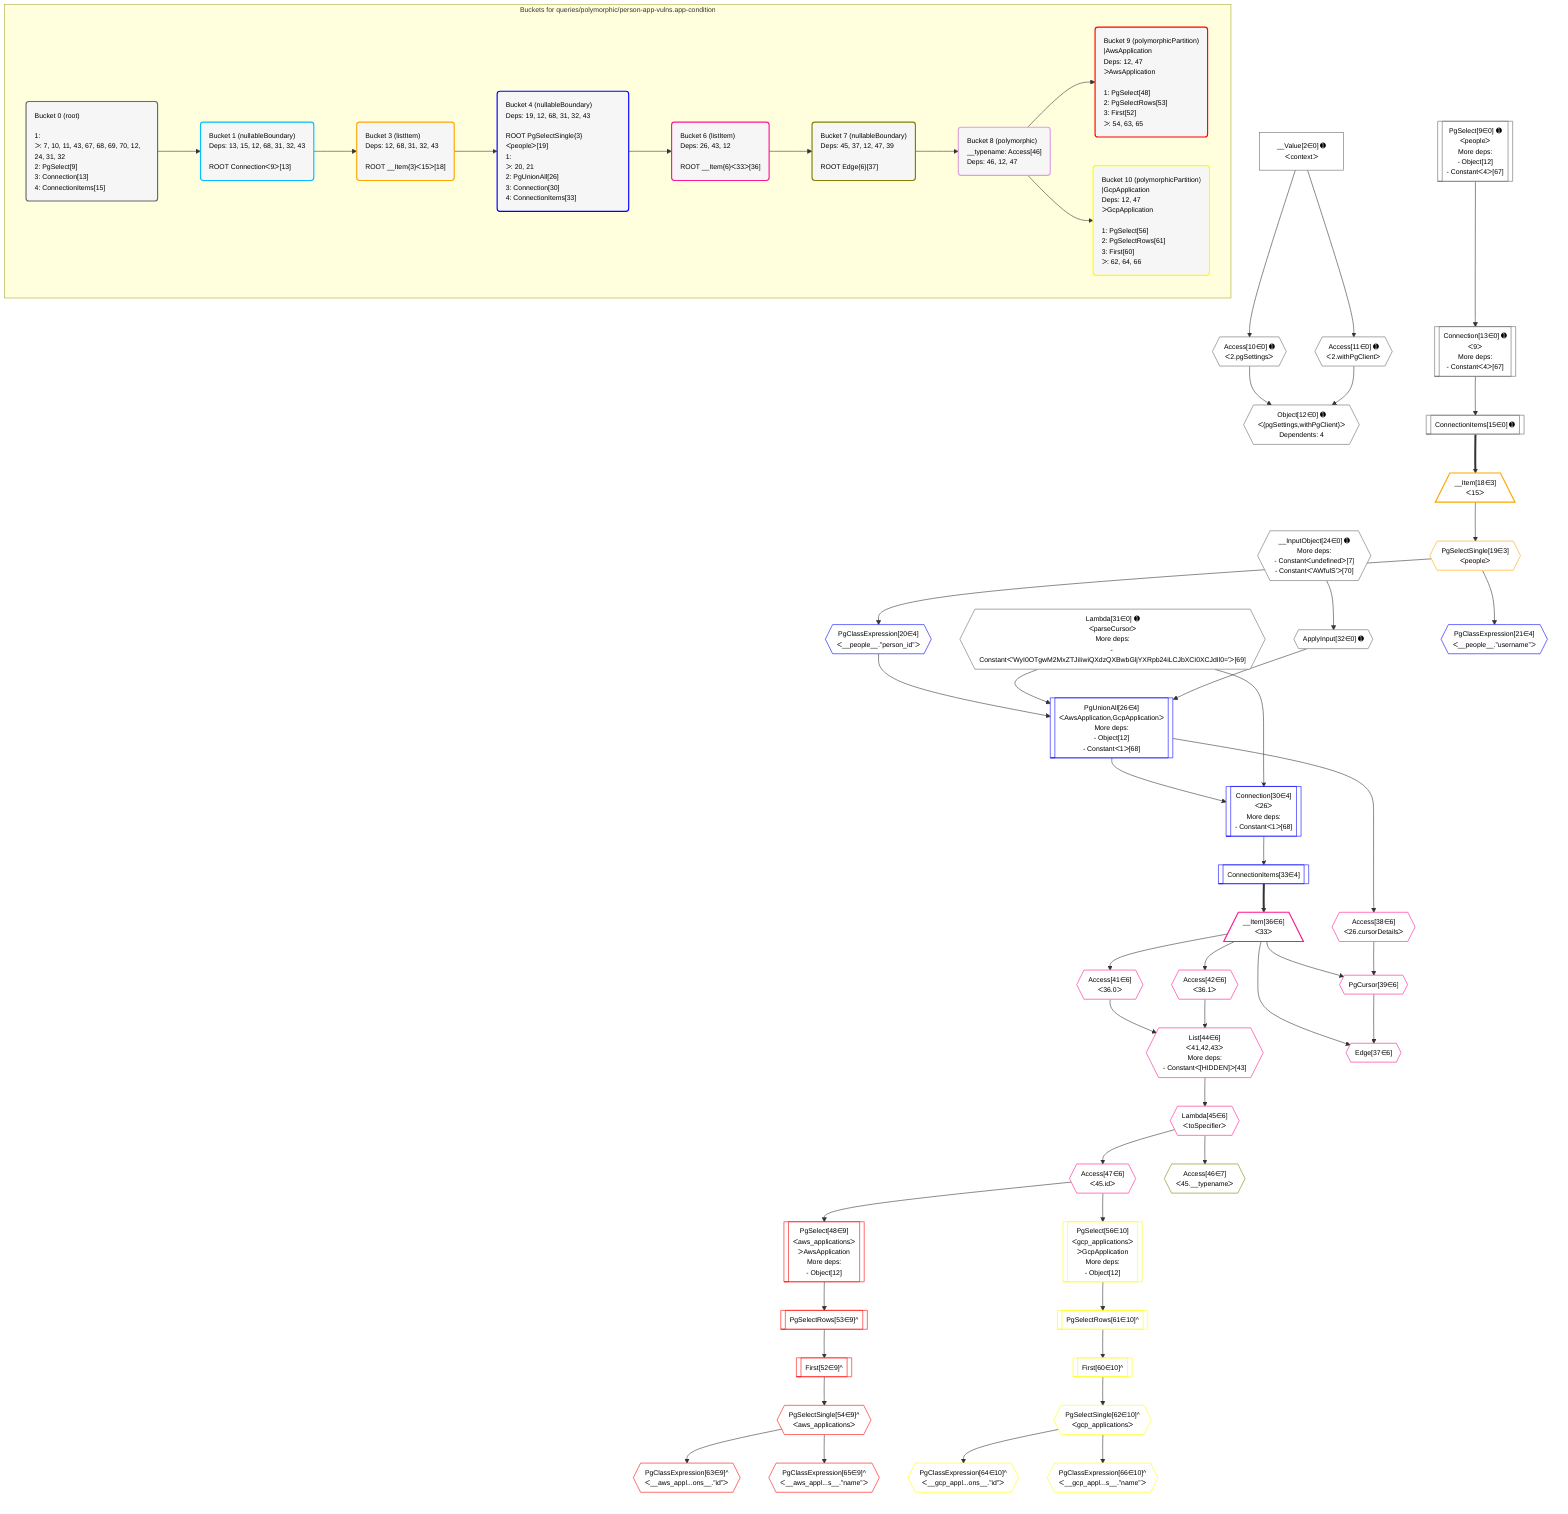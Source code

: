 %%{init: {'themeVariables': { 'fontSize': '12px'}}}%%
graph TD
    classDef path fill:#eee,stroke:#000,color:#000
    classDef plan fill:#fff,stroke-width:1px,color:#000
    classDef itemplan fill:#fff,stroke-width:2px,color:#000
    classDef unbatchedplan fill:#dff,stroke-width:1px,color:#000
    classDef sideeffectplan fill:#fcc,stroke-width:2px,color:#000
    classDef bucket fill:#f6f6f6,color:#000,stroke-width:2px,text-align:left

    subgraph "Buckets for queries/polymorphic/person-app-vulns.app-condition"
    Bucket0("Bucket 0 (root)<br /><br />1: <br />ᐳ: 7, 10, 11, 43, 67, 68, 69, 70, 12, 24, 31, 32<br />2: PgSelect[9]<br />3: Connection[13]<br />4: ConnectionItems[15]"):::bucket
    Bucket1("Bucket 1 (nullableBoundary)<br />Deps: 13, 15, 12, 68, 31, 32, 43<br /><br />ROOT Connectionᐸ9ᐳ[13]"):::bucket
    Bucket3("Bucket 3 (listItem)<br />Deps: 12, 68, 31, 32, 43<br /><br />ROOT __Item{3}ᐸ15ᐳ[18]"):::bucket
    Bucket4("Bucket 4 (nullableBoundary)<br />Deps: 19, 12, 68, 31, 32, 43<br /><br />ROOT PgSelectSingle{3}ᐸpeopleᐳ[19]<br />1: <br />ᐳ: 20, 21<br />2: PgUnionAll[26]<br />3: Connection[30]<br />4: ConnectionItems[33]"):::bucket
    Bucket6("Bucket 6 (listItem)<br />Deps: 26, 43, 12<br /><br />ROOT __Item{6}ᐸ33ᐳ[36]"):::bucket
    Bucket7("Bucket 7 (nullableBoundary)<br />Deps: 45, 37, 12, 47, 39<br /><br />ROOT Edge{6}[37]"):::bucket
    Bucket8("Bucket 8 (polymorphic)<br />__typename: Access[46]<br />Deps: 46, 12, 47"):::bucket
    Bucket9("Bucket 9 (polymorphicPartition)<br />|AwsApplication<br />Deps: 12, 47<br />ᐳAwsApplication<br /><br />1: PgSelect[48]<br />2: PgSelectRows[53]<br />3: First[52]<br />ᐳ: 54, 63, 65"):::bucket
    Bucket10("Bucket 10 (polymorphicPartition)<br />|GcpApplication<br />Deps: 12, 47<br />ᐳGcpApplication<br /><br />1: PgSelect[56]<br />2: PgSelectRows[61]<br />3: First[60]<br />ᐳ: 62, 64, 66"):::bucket
    end
    Bucket0 --> Bucket1
    Bucket1 --> Bucket3
    Bucket3 --> Bucket4
    Bucket4 --> Bucket6
    Bucket6 --> Bucket7
    Bucket7 --> Bucket8
    Bucket8 --> Bucket9 & Bucket10

    %% plan dependencies
    PgSelect9[["PgSelect[9∈0] ➊<br />ᐸpeopleᐳ<br />More deps:<br />- Object[12]<br />- Constantᐸ4ᐳ[67]"]]:::plan
    Object12{{"Object[12∈0] ➊<br />ᐸ{pgSettings,withPgClient}ᐳ<br />Dependents: 4"}}:::plan
    Access10{{"Access[10∈0] ➊<br />ᐸ2.pgSettingsᐳ"}}:::plan
    Access11{{"Access[11∈0] ➊<br />ᐸ2.withPgClientᐳ"}}:::plan
    Access10 & Access11 --> Object12
    Connection13[["Connection[13∈0] ➊<br />ᐸ9ᐳ<br />More deps:<br />- Constantᐸ4ᐳ[67]"]]:::plan
    PgSelect9 --> Connection13
    __InputObject24{{"__InputObject[24∈0] ➊<br />More deps:<br />- Constantᐸundefinedᐳ[7]<br />- Constantᐸ'AWfulS'ᐳ[70]"}}:::plan
    __Value2["__Value[2∈0] ➊<br />ᐸcontextᐳ"]:::plan
    __Value2 --> Access10
    __Value2 --> Access11
    ConnectionItems15[["ConnectionItems[15∈0] ➊"]]:::plan
    Connection13 --> ConnectionItems15
    Lambda31{{"Lambda[31∈0] ➊<br />ᐸparseCursorᐳ<br />More deps:<br />- Constantᐸ'WyI0OTgwM2MxZTJiIiwiQXdzQXBwbGljYXRpb24iLCJbXCI0XCJdIl0='ᐳ[69]"}}:::plan
    ApplyInput32{{"ApplyInput[32∈0] ➊"}}:::plan
    __InputObject24 --> ApplyInput32
    __Item18[/"__Item[18∈3]<br />ᐸ15ᐳ"\]:::itemplan
    ConnectionItems15 ==> __Item18
    PgSelectSingle19{{"PgSelectSingle[19∈3]<br />ᐸpeopleᐳ"}}:::plan
    __Item18 --> PgSelectSingle19
    PgUnionAll26[["PgUnionAll[26∈4]<br />ᐸAwsApplication,GcpApplicationᐳ<br />More deps:<br />- Object[12]<br />- Constantᐸ1ᐳ[68]"]]:::plan
    PgClassExpression20{{"PgClassExpression[20∈4]<br />ᐸ__people__.”person_id”ᐳ"}}:::plan
    PgClassExpression20 & Lambda31 & ApplyInput32 --> PgUnionAll26
    Connection30[["Connection[30∈4]<br />ᐸ26ᐳ<br />More deps:<br />- Constantᐸ1ᐳ[68]"]]:::plan
    PgUnionAll26 & Lambda31 --> Connection30
    PgSelectSingle19 --> PgClassExpression20
    PgClassExpression21{{"PgClassExpression[21∈4]<br />ᐸ__people__.”username”ᐳ"}}:::plan
    PgSelectSingle19 --> PgClassExpression21
    ConnectionItems33[["ConnectionItems[33∈4]"]]:::plan
    Connection30 --> ConnectionItems33
    List44{{"List[44∈6]<br />ᐸ41,42,43ᐳ<br />More deps:<br />- Constantᐸ[HIDDEN]ᐳ[43]"}}:::plan
    Access41{{"Access[41∈6]<br />ᐸ36.0ᐳ"}}:::plan
    Access42{{"Access[42∈6]<br />ᐸ36.1ᐳ"}}:::plan
    Access41 & Access42 --> List44
    Edge37{{"Edge[37∈6]"}}:::plan
    __Item36[/"__Item[36∈6]<br />ᐸ33ᐳ"\]:::itemplan
    PgCursor39{{"PgCursor[39∈6]"}}:::plan
    __Item36 & PgCursor39 --> Edge37
    Access38{{"Access[38∈6]<br />ᐸ26.cursorDetailsᐳ"}}:::plan
    __Item36 & Access38 --> PgCursor39
    ConnectionItems33 ==> __Item36
    PgUnionAll26 --> Access38
    __Item36 --> Access41
    __Item36 --> Access42
    Lambda45{{"Lambda[45∈6]<br />ᐸtoSpecifierᐳ"}}:::plan
    List44 --> Lambda45
    Access47{{"Access[47∈6]<br />ᐸ45.idᐳ"}}:::plan
    Lambda45 --> Access47
    Access46{{"Access[46∈7]<br />ᐸ45.__typenameᐳ"}}:::plan
    Lambda45 --> Access46
    PgSelect48[["PgSelect[48∈9]<br />ᐸaws_applicationsᐳ<br />ᐳAwsApplication<br />More deps:<br />- Object[12]"]]:::plan
    Access47 --> PgSelect48
    First52[["First[52∈9]^"]]:::plan
    PgSelectRows53[["PgSelectRows[53∈9]^"]]:::plan
    PgSelectRows53 --> First52
    PgSelect48 --> PgSelectRows53
    PgSelectSingle54{{"PgSelectSingle[54∈9]^<br />ᐸaws_applicationsᐳ"}}:::plan
    First52 --> PgSelectSingle54
    PgClassExpression63{{"PgClassExpression[63∈9]^<br />ᐸ__aws_appl...ons__.”id”ᐳ"}}:::plan
    PgSelectSingle54 --> PgClassExpression63
    PgClassExpression65{{"PgClassExpression[65∈9]^<br />ᐸ__aws_appl...s__.”name”ᐳ"}}:::plan
    PgSelectSingle54 --> PgClassExpression65
    PgSelect56[["PgSelect[56∈10]<br />ᐸgcp_applicationsᐳ<br />ᐳGcpApplication<br />More deps:<br />- Object[12]"]]:::plan
    Access47 --> PgSelect56
    First60[["First[60∈10]^"]]:::plan
    PgSelectRows61[["PgSelectRows[61∈10]^"]]:::plan
    PgSelectRows61 --> First60
    PgSelect56 --> PgSelectRows61
    PgSelectSingle62{{"PgSelectSingle[62∈10]^<br />ᐸgcp_applicationsᐳ"}}:::plan
    First60 --> PgSelectSingle62
    PgClassExpression64{{"PgClassExpression[64∈10]^<br />ᐸ__gcp_appl...ons__.”id”ᐳ"}}:::plan
    PgSelectSingle62 --> PgClassExpression64
    PgClassExpression66{{"PgClassExpression[66∈10]^<br />ᐸ__gcp_appl...s__.”name”ᐳ"}}:::plan
    PgSelectSingle62 --> PgClassExpression66

    %% define steps
    classDef bucket0 stroke:#696969
    class Bucket0,__Value2,PgSelect9,Access10,Access11,Object12,Connection13,ConnectionItems15,__InputObject24,Lambda31,ApplyInput32 bucket0
    classDef bucket1 stroke:#00bfff
    class Bucket1 bucket1
    classDef bucket3 stroke:#ffa500
    class Bucket3,__Item18,PgSelectSingle19 bucket3
    classDef bucket4 stroke:#0000ff
    class Bucket4,PgClassExpression20,PgClassExpression21,PgUnionAll26,Connection30,ConnectionItems33 bucket4
    classDef bucket6 stroke:#ff1493
    class Bucket6,__Item36,Edge37,Access38,PgCursor39,Access41,Access42,List44,Lambda45,Access47 bucket6
    classDef bucket7 stroke:#808000
    class Bucket7,Access46 bucket7
    classDef bucket8 stroke:#dda0dd
    class Bucket8 bucket8
    classDef bucket9 stroke:#ff0000
    class Bucket9,PgSelect48,First52,PgSelectRows53,PgSelectSingle54,PgClassExpression63,PgClassExpression65 bucket9
    classDef bucket10 stroke:#ffff00
    class Bucket10,PgSelect56,First60,PgSelectRows61,PgSelectSingle62,PgClassExpression64,PgClassExpression66 bucket10